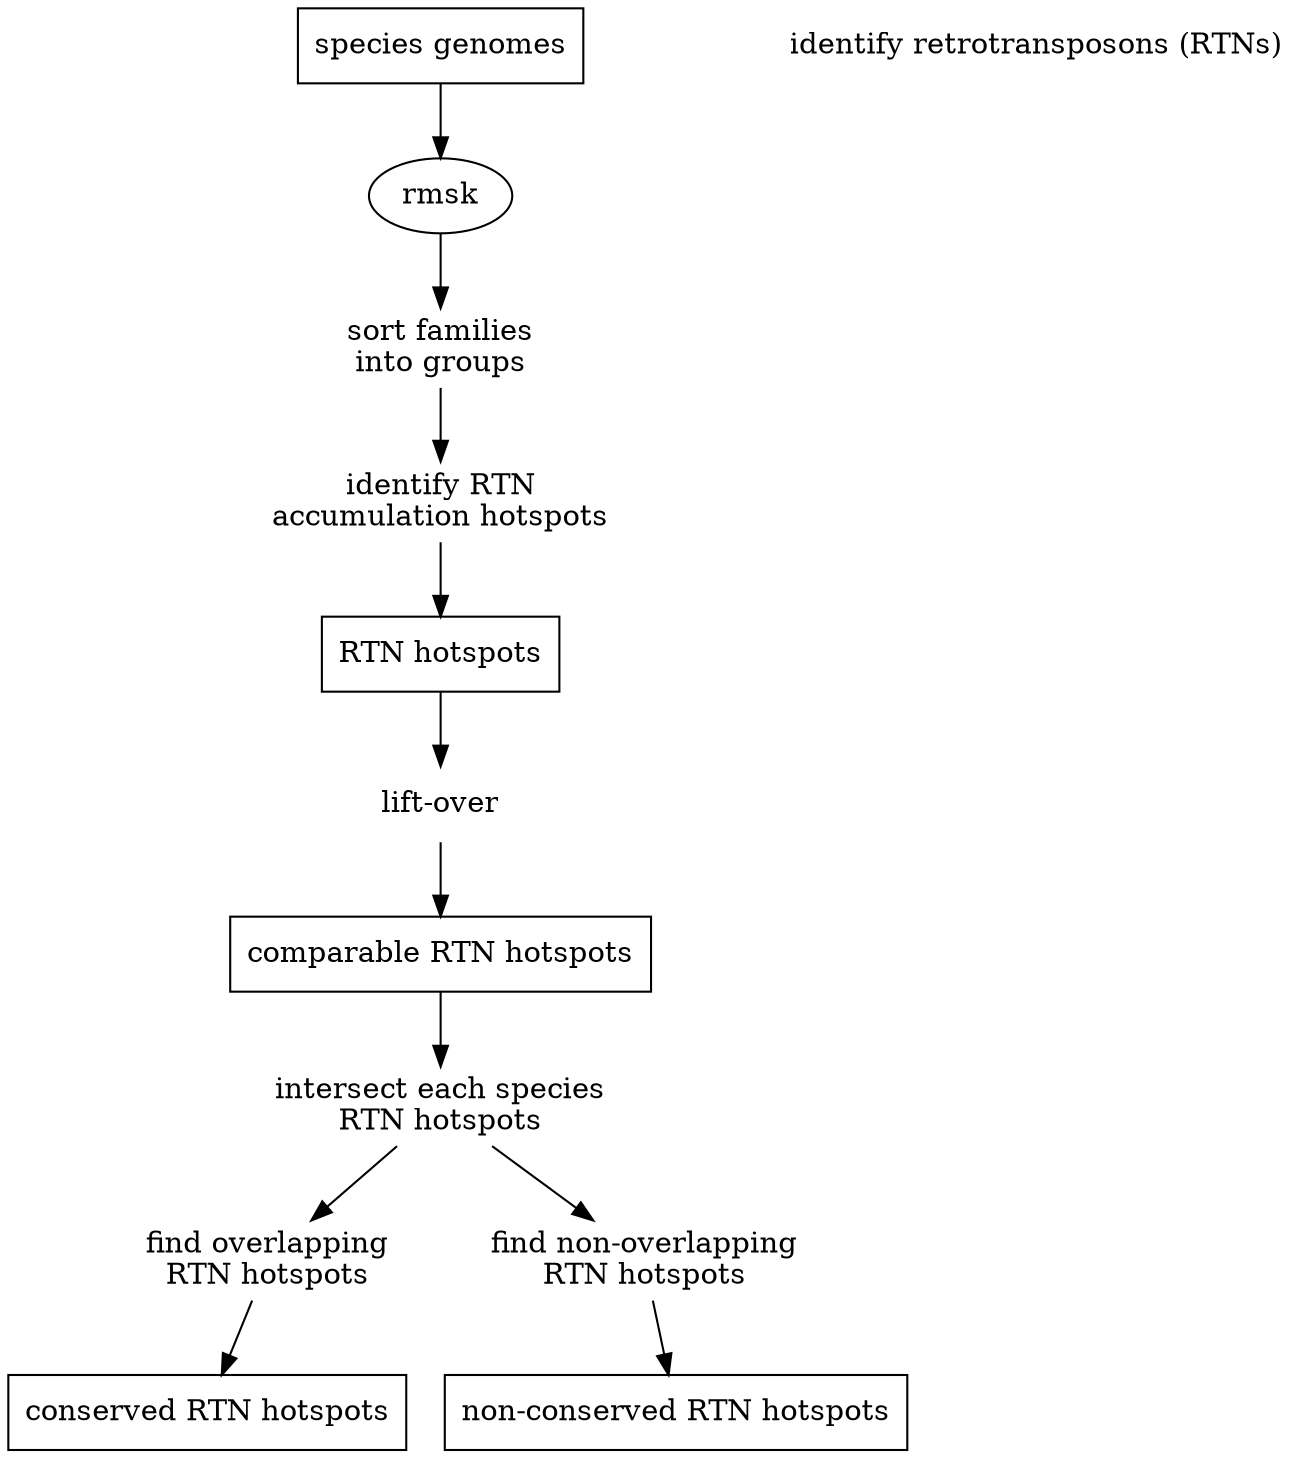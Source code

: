 digraph pipeline {
        //my data
        genome[label = "species genomes", shape = "box"]
        repeatHS[label = "RTN hotspots", shape = "box"]
        

        comparbaleHS[label = "comparable RTN hotspots", shape = "box"]
        conRTNhotspots[label = "conserved RTN hotspots", shape = box]
        difRTNhotspots[label = "non-conserved RTN hotspots", shape = box]


        //my processes/scripts
        getGaps[label = "", shape = none]
        getFills[label = "identify retrotransposons (RTNs)", shape = none]


        processRmsk[label = "sort families\ninto groups", shape = none]
        findHS[label = "identify RTN\naccumulation hotspots", shape = none]


        liftover[label = "lift-over", shape = none]
        intersectSpeceis[label = "intersect each species\nRTN hotspots", shape = none]

        overlapping[label = "find overlapping\nRTN hotspots", shape = none]
        nonOverlapping[label = "find non-overlapping\nRTN hotspots", shape = none]

        //graph
        genome -> rmsk
        rmsk -> processRmsk
        processRmsk -> findHS
        findHS -> repeatHS


        repeatHS -> liftover

        liftover -> comparbaleHS
        comparbaleHS -> intersectSpeceis

        intersectSpeceis -> overlapping
        intersectSpeceis -> nonOverlapping

        nonOverlapping -> difRTNhotspots
        overlapping -> conRTNhotspots

}
